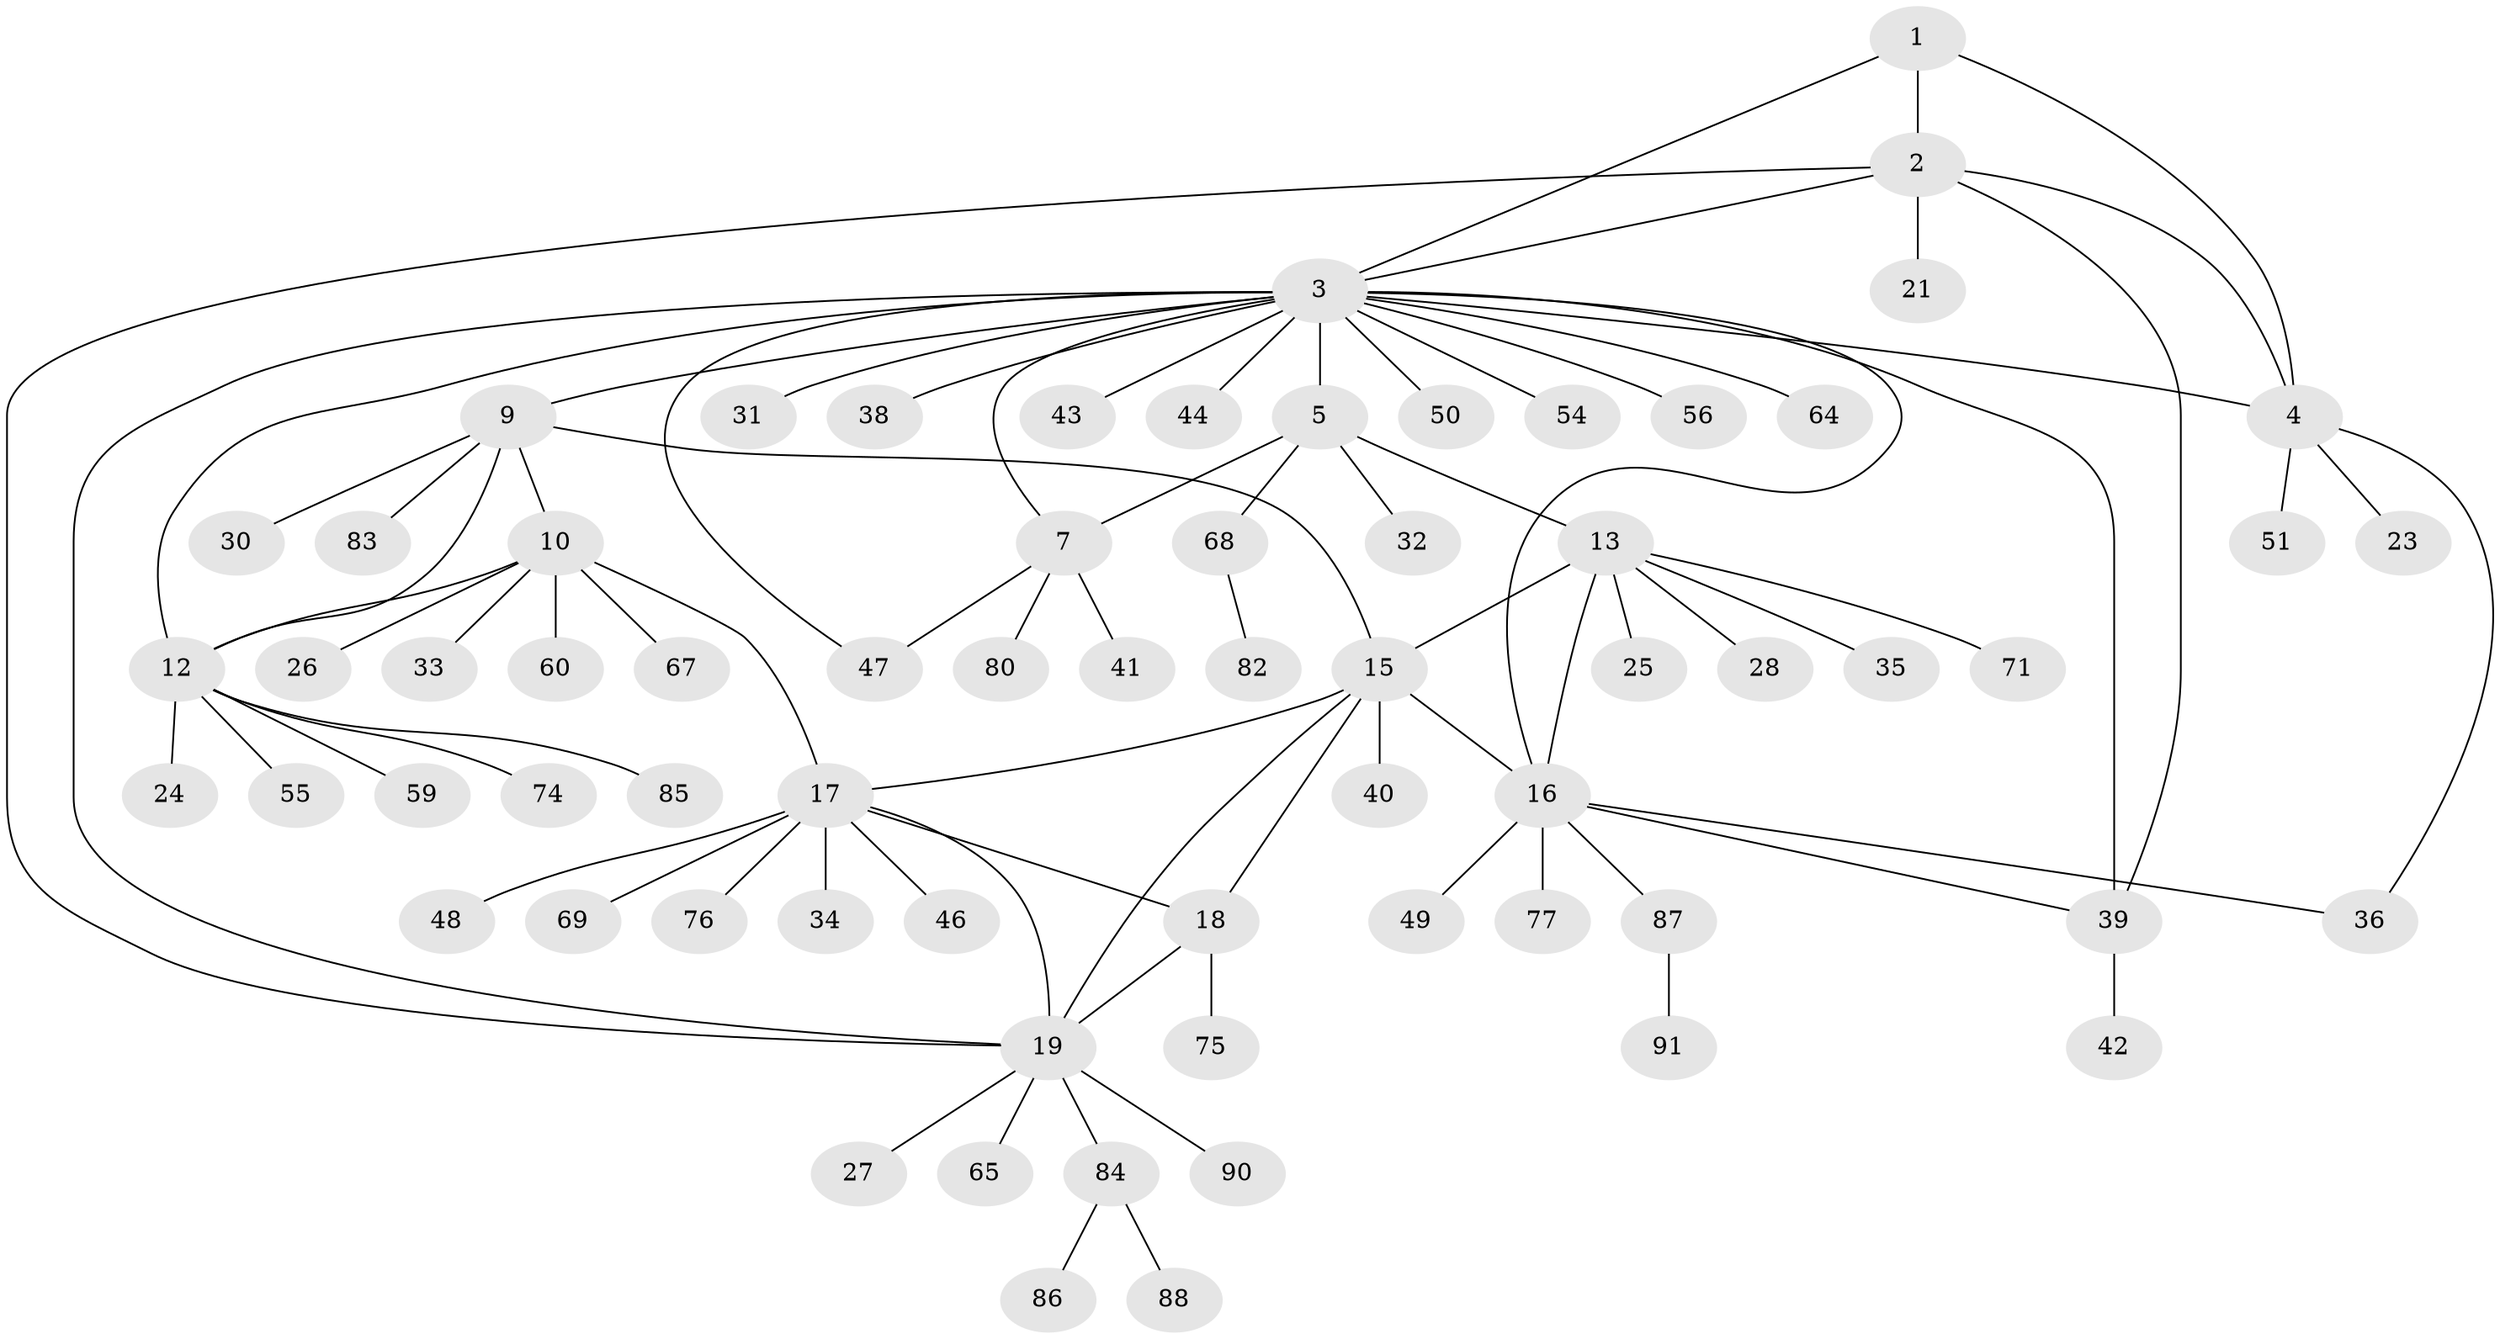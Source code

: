 // original degree distribution, {4: 0.06521739130434782, 6: 0.010869565217391304, 13: 0.010869565217391304, 7: 0.043478260869565216, 5: 0.07608695652173914, 10: 0.010869565217391304, 9: 0.010869565217391304, 8: 0.021739130434782608, 1: 0.5434782608695652, 3: 0.05434782608695652, 2: 0.15217391304347827}
// Generated by graph-tools (version 1.1) at 2025/42/03/06/25 10:42:13]
// undirected, 67 vertices, 85 edges
graph export_dot {
graph [start="1"]
  node [color=gray90,style=filled];
  1 [super="+92"];
  2 [super="+79"];
  3 [super="+8"];
  4 [super="+29"];
  5 [super="+6"];
  7 [super="+45"];
  9 [super="+11"];
  10 [super="+66"];
  12 [super="+52"];
  13 [super="+14"];
  15 [super="+20"];
  16 [super="+37"];
  17 [super="+22"];
  18 [super="+61"];
  19 [super="+62"];
  21;
  23;
  24;
  25 [super="+63"];
  26;
  27;
  28;
  30;
  31;
  32;
  33;
  34;
  35 [super="+72"];
  36 [super="+78"];
  38 [super="+53"];
  39 [super="+73"];
  40;
  41;
  42;
  43;
  44 [super="+58"];
  46;
  47 [super="+57"];
  48;
  49;
  50;
  51;
  54 [super="+70"];
  55;
  56;
  59;
  60;
  64;
  65 [super="+81"];
  67;
  68;
  69;
  71;
  74;
  75;
  76;
  77;
  80;
  82;
  83;
  84 [super="+89"];
  85;
  86;
  87;
  88;
  90;
  91;
  1 -- 2;
  1 -- 3;
  1 -- 4;
  2 -- 3;
  2 -- 4;
  2 -- 19;
  2 -- 21;
  2 -- 39;
  3 -- 4;
  3 -- 9;
  3 -- 16;
  3 -- 38;
  3 -- 44;
  3 -- 54;
  3 -- 56 [weight=2];
  3 -- 64;
  3 -- 5 [weight=2];
  3 -- 7;
  3 -- 43;
  3 -- 12;
  3 -- 50;
  3 -- 19;
  3 -- 31;
  3 -- 47;
  3 -- 39;
  4 -- 23;
  4 -- 36;
  4 -- 51;
  5 -- 7 [weight=2];
  5 -- 32;
  5 -- 68;
  5 -- 13;
  7 -- 41;
  7 -- 80;
  7 -- 47;
  9 -- 10 [weight=2];
  9 -- 12 [weight=2];
  9 -- 30;
  9 -- 83;
  9 -- 15;
  10 -- 12;
  10 -- 17;
  10 -- 26;
  10 -- 33;
  10 -- 60;
  10 -- 67;
  12 -- 24;
  12 -- 55;
  12 -- 74;
  12 -- 59;
  12 -- 85;
  13 -- 15 [weight=2];
  13 -- 16 [weight=2];
  13 -- 35;
  13 -- 71;
  13 -- 25;
  13 -- 28;
  15 -- 16;
  15 -- 17;
  15 -- 18;
  15 -- 19;
  15 -- 40;
  16 -- 77;
  16 -- 36;
  16 -- 49;
  16 -- 39;
  16 -- 87;
  17 -- 18;
  17 -- 19;
  17 -- 34;
  17 -- 46;
  17 -- 69;
  17 -- 48;
  17 -- 76;
  18 -- 19;
  18 -- 75;
  19 -- 27;
  19 -- 90;
  19 -- 65;
  19 -- 84;
  39 -- 42;
  68 -- 82;
  84 -- 86;
  84 -- 88;
  87 -- 91;
}
